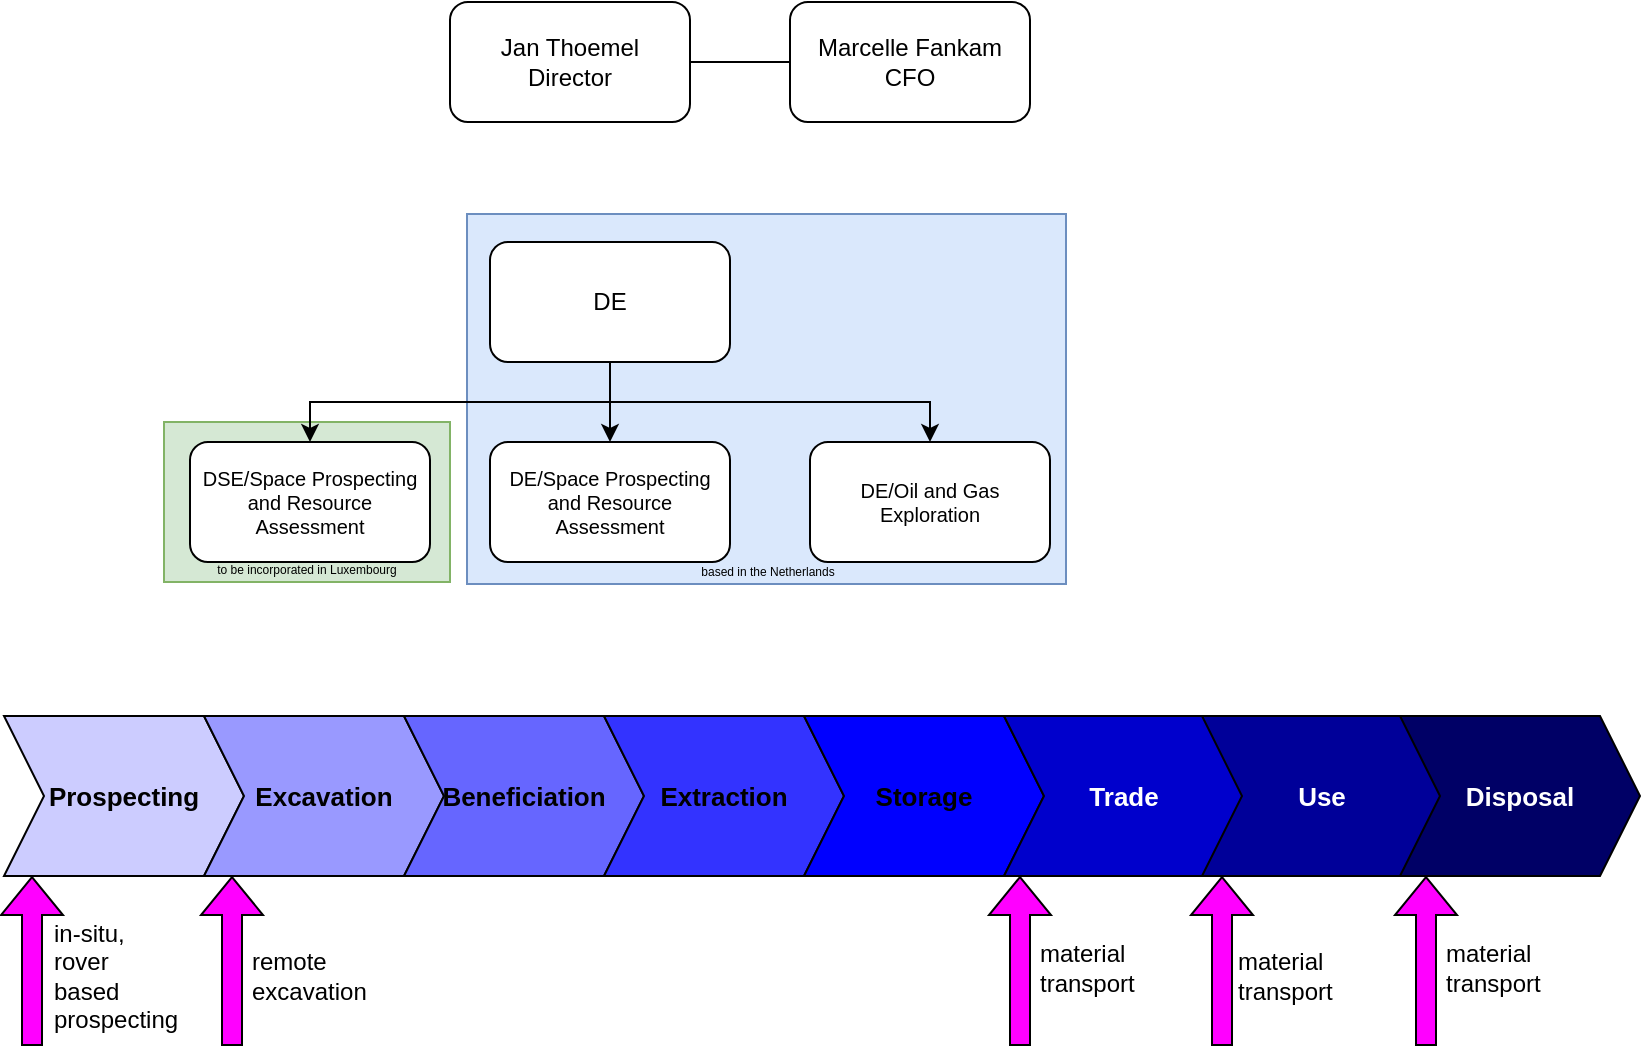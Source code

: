 <mxfile version="26.2.13">
  <diagram name="Page-1" id="pI-C5jLEUPl5uABciL2J">
    <mxGraphModel dx="870" dy="453" grid="0" gridSize="10" guides="1" tooltips="1" connect="1" arrows="1" fold="1" page="0" pageScale="1" pageWidth="850" pageHeight="1100" math="0" shadow="0">
      <root>
        <mxCell id="0" />
        <mxCell id="1" parent="0" />
        <mxCell id="sW1ltrkP0OsYJDCoJHcO-9" value="based in the Netherlands" style="rounded=0;whiteSpace=wrap;html=1;align=center;labelPosition=center;verticalLabelPosition=middle;verticalAlign=bottom;fontSize=6;fillColor=#dae8fc;strokeColor=#6c8ebf;" parent="1" vertex="1">
          <mxGeometry x="338.5" y="246" width="299.5" height="185" as="geometry" />
        </mxCell>
        <mxCell id="sW1ltrkP0OsYJDCoJHcO-8" value="to be incorporated in Luxembourg" style="rounded=0;whiteSpace=wrap;html=1;align=center;labelPosition=center;verticalLabelPosition=middle;verticalAlign=bottom;fontSize=6;fillColor=#d5e8d4;strokeColor=#82b366;" parent="1" vertex="1">
          <mxGeometry x="187" y="350" width="143" height="80" as="geometry" />
        </mxCell>
        <mxCell id="AdfwKSu6tByvRweBy8J0-3" style="edgeStyle=orthogonalEdgeStyle;rounded=0;orthogonalLoop=1;jettySize=auto;html=1;exitX=1;exitY=0.5;exitDx=0;exitDy=0;endArrow=none;endFill=0;" parent="1" source="AdfwKSu6tByvRweBy8J0-1" target="AdfwKSu6tByvRweBy8J0-2" edge="1">
          <mxGeometry relative="1" as="geometry" />
        </mxCell>
        <mxCell id="AdfwKSu6tByvRweBy8J0-1" value="Jan Thoemel&lt;br&gt;Director" style="rounded=1;whiteSpace=wrap;html=1;" parent="1" vertex="1">
          <mxGeometry x="330" y="140" width="120" height="60" as="geometry" />
        </mxCell>
        <mxCell id="AdfwKSu6tByvRweBy8J0-2" value="Marcelle Fankam&lt;br&gt;CFO" style="rounded=1;whiteSpace=wrap;html=1;" parent="1" vertex="1">
          <mxGeometry x="500" y="140" width="120" height="60" as="geometry" />
        </mxCell>
        <mxCell id="sW1ltrkP0OsYJDCoJHcO-5" style="edgeStyle=orthogonalEdgeStyle;rounded=0;orthogonalLoop=1;jettySize=auto;html=1;exitX=0.5;exitY=1;exitDx=0;exitDy=0;entryX=0.5;entryY=0;entryDx=0;entryDy=0;" parent="1" source="sW1ltrkP0OsYJDCoJHcO-1" target="sW1ltrkP0OsYJDCoJHcO-2" edge="1">
          <mxGeometry relative="1" as="geometry" />
        </mxCell>
        <mxCell id="sW1ltrkP0OsYJDCoJHcO-6" style="edgeStyle=orthogonalEdgeStyle;rounded=0;orthogonalLoop=1;jettySize=auto;html=1;exitX=0.5;exitY=1;exitDx=0;exitDy=0;entryX=0.5;entryY=0;entryDx=0;entryDy=0;" parent="1" source="sW1ltrkP0OsYJDCoJHcO-1" target="sW1ltrkP0OsYJDCoJHcO-3" edge="1">
          <mxGeometry relative="1" as="geometry" />
        </mxCell>
        <mxCell id="sW1ltrkP0OsYJDCoJHcO-7" style="edgeStyle=orthogonalEdgeStyle;rounded=0;orthogonalLoop=1;jettySize=auto;html=1;exitX=0.5;exitY=1;exitDx=0;exitDy=0;" parent="1" source="sW1ltrkP0OsYJDCoJHcO-1" target="sW1ltrkP0OsYJDCoJHcO-4" edge="1">
          <mxGeometry relative="1" as="geometry" />
        </mxCell>
        <mxCell id="sW1ltrkP0OsYJDCoJHcO-1" value="DE" style="rounded=1;whiteSpace=wrap;html=1;" parent="1" vertex="1">
          <mxGeometry x="350" y="260" width="120" height="60" as="geometry" />
        </mxCell>
        <mxCell id="sW1ltrkP0OsYJDCoJHcO-2" value="&lt;span lang=&quot;EN-GB&quot;&gt;DSE/Space Prospecting and Resource Assessment&lt;/span&gt;" style="rounded=1;whiteSpace=wrap;html=1;fontSize=10;" parent="1" vertex="1">
          <mxGeometry x="200" y="360" width="120" height="60" as="geometry" />
        </mxCell>
        <mxCell id="sW1ltrkP0OsYJDCoJHcO-3" value="&lt;span lang=&quot;EN-GB&quot;&gt;DE/Space Prospecting and Resource Assessment&lt;/span&gt;" style="rounded=1;whiteSpace=wrap;html=1;fontSize=10;" parent="1" vertex="1">
          <mxGeometry x="350" y="360" width="120" height="60" as="geometry" />
        </mxCell>
        <mxCell id="sW1ltrkP0OsYJDCoJHcO-4" value="&lt;span lang=&quot;EN-GB&quot;&gt;DE/Oil and Gas Exploration &lt;/span&gt;" style="rounded=1;whiteSpace=wrap;html=1;fontSize=10;" parent="1" vertex="1">
          <mxGeometry x="510" y="360" width="120" height="60" as="geometry" />
        </mxCell>
        <mxCell id="4EsNZE_uEdMCElJo3id0-1" value="Prospecting" style="shape=step;perimeter=stepPerimeter;whiteSpace=wrap;html=1;fixedSize=1;fontSize=13;fillColor=light-dark(#CCCCFF,#EDEDED);fontStyle=1" vertex="1" parent="1">
          <mxGeometry x="107" y="497" width="120" height="80" as="geometry" />
        </mxCell>
        <mxCell id="4EsNZE_uEdMCElJo3id0-2" value="Excavation" style="shape=step;perimeter=stepPerimeter;whiteSpace=wrap;html=1;fixedSize=1;fontSize=13;fillColor=light-dark(#9999FF,#EDEDED);fontStyle=1" vertex="1" parent="1">
          <mxGeometry x="207" y="497" width="120" height="80" as="geometry" />
        </mxCell>
        <mxCell id="4EsNZE_uEdMCElJo3id0-3" value="Beneficiation" style="shape=step;perimeter=stepPerimeter;whiteSpace=wrap;html=1;fixedSize=1;fontSize=13;fillColor=light-dark(#6666FF,#EDEDED);fontStyle=1" vertex="1" parent="1">
          <mxGeometry x="307" y="497" width="120" height="80" as="geometry" />
        </mxCell>
        <mxCell id="4EsNZE_uEdMCElJo3id0-4" value="Extraction" style="shape=step;perimeter=stepPerimeter;whiteSpace=wrap;html=1;fixedSize=1;fontSize=13;fillColor=#3333FF;fontStyle=1" vertex="1" parent="1">
          <mxGeometry x="407" y="497" width="120" height="80" as="geometry" />
        </mxCell>
        <mxCell id="4EsNZE_uEdMCElJo3id0-5" value="Storage" style="shape=step;perimeter=stepPerimeter;whiteSpace=wrap;html=1;fixedSize=1;fontSize=13;fillColor=#0000FF;fontStyle=1" vertex="1" parent="1">
          <mxGeometry x="507" y="497" width="120" height="80" as="geometry" />
        </mxCell>
        <mxCell id="4EsNZE_uEdMCElJo3id0-6" value="Trade" style="shape=step;perimeter=stepPerimeter;whiteSpace=wrap;html=1;fixedSize=1;fontSize=13;fillColor=#0000CC;fontColor=#FFFFFF;fontStyle=1" vertex="1" parent="1">
          <mxGeometry x="607" y="497" width="120" height="80" as="geometry" />
        </mxCell>
        <mxCell id="4EsNZE_uEdMCElJo3id0-7" value="Use" style="shape=step;perimeter=stepPerimeter;whiteSpace=wrap;html=1;fixedSize=1;fontSize=13;fillColor=#000099;fontColor=#FFFFFF;fontStyle=1" vertex="1" parent="1">
          <mxGeometry x="706" y="497" width="120" height="80" as="geometry" />
        </mxCell>
        <mxCell id="4EsNZE_uEdMCElJo3id0-8" value="Disposal" style="shape=step;perimeter=stepPerimeter;whiteSpace=wrap;html=1;fixedSize=1;fontSize=13;fillColor=#000066;fontColor=#FFFFFF;fontStyle=1" vertex="1" parent="1">
          <mxGeometry x="805" y="497" width="120" height="80" as="geometry" />
        </mxCell>
        <mxCell id="4EsNZE_uEdMCElJo3id0-9" value="" style="shape=flexArrow;endArrow=classic;html=1;rounded=0;fillColor=#FF00FF;" edge="1" parent="1">
          <mxGeometry width="50" height="50" relative="1" as="geometry">
            <mxPoint x="221" y="662" as="sourcePoint" />
            <mxPoint x="221" y="577" as="targetPoint" />
          </mxGeometry>
        </mxCell>
        <mxCell id="4EsNZE_uEdMCElJo3id0-18" value="" style="shape=flexArrow;endArrow=classic;html=1;rounded=0;fillColor=#FF00FF;" edge="1" parent="1">
          <mxGeometry width="50" height="50" relative="1" as="geometry">
            <mxPoint x="615" y="662" as="sourcePoint" />
            <mxPoint x="615" y="577" as="targetPoint" />
          </mxGeometry>
        </mxCell>
        <mxCell id="4EsNZE_uEdMCElJo3id0-19" value="" style="shape=flexArrow;endArrow=classic;html=1;rounded=0;fillColor=#FF00FF;" edge="1" parent="1">
          <mxGeometry width="50" height="50" relative="1" as="geometry">
            <mxPoint x="716.0" y="662" as="sourcePoint" />
            <mxPoint x="716.0" y="577" as="targetPoint" />
          </mxGeometry>
        </mxCell>
        <mxCell id="4EsNZE_uEdMCElJo3id0-20" value="" style="shape=flexArrow;endArrow=classic;html=1;rounded=0;fillColor=#FF00FF;" edge="1" parent="1">
          <mxGeometry width="50" height="50" relative="1" as="geometry">
            <mxPoint x="818.0" y="662" as="sourcePoint" />
            <mxPoint x="818.0" y="577" as="targetPoint" />
          </mxGeometry>
        </mxCell>
        <mxCell id="4EsNZE_uEdMCElJo3id0-21" value="" style="shape=flexArrow;endArrow=classic;html=1;rounded=0;fillColor=#FF00FF;" edge="1" parent="1">
          <mxGeometry width="50" height="50" relative="1" as="geometry">
            <mxPoint x="121" y="662" as="sourcePoint" />
            <mxPoint x="121" y="577" as="targetPoint" />
          </mxGeometry>
        </mxCell>
        <mxCell id="4EsNZE_uEdMCElJo3id0-22" value="&lt;div align=&quot;left&quot;&gt;in-situ, rover based prospecting&lt;/div&gt;" style="text;html=1;align=left;verticalAlign=middle;whiteSpace=wrap;rounded=0;" vertex="1" parent="1">
          <mxGeometry x="130" y="612" width="60" height="30" as="geometry" />
        </mxCell>
        <mxCell id="4EsNZE_uEdMCElJo3id0-23" value="remote excavation" style="text;html=1;align=left;verticalAlign=middle;whiteSpace=wrap;rounded=0;" vertex="1" parent="1">
          <mxGeometry x="228.5" y="612" width="60" height="30" as="geometry" />
        </mxCell>
        <mxCell id="4EsNZE_uEdMCElJo3id0-25" value="material transport" style="text;html=1;align=left;verticalAlign=middle;whiteSpace=wrap;rounded=0;" vertex="1" parent="1">
          <mxGeometry x="623" y="608" width="60" height="30" as="geometry" />
        </mxCell>
        <mxCell id="4EsNZE_uEdMCElJo3id0-26" value="material transport" style="text;html=1;align=left;verticalAlign=middle;whiteSpace=wrap;rounded=0;" vertex="1" parent="1">
          <mxGeometry x="826" y="608" width="60" height="30" as="geometry" />
        </mxCell>
        <mxCell id="4EsNZE_uEdMCElJo3id0-27" value="material transport" style="text;html=1;align=left;verticalAlign=middle;whiteSpace=wrap;rounded=0;" vertex="1" parent="1">
          <mxGeometry x="722" y="612" width="60" height="30" as="geometry" />
        </mxCell>
      </root>
    </mxGraphModel>
  </diagram>
</mxfile>
